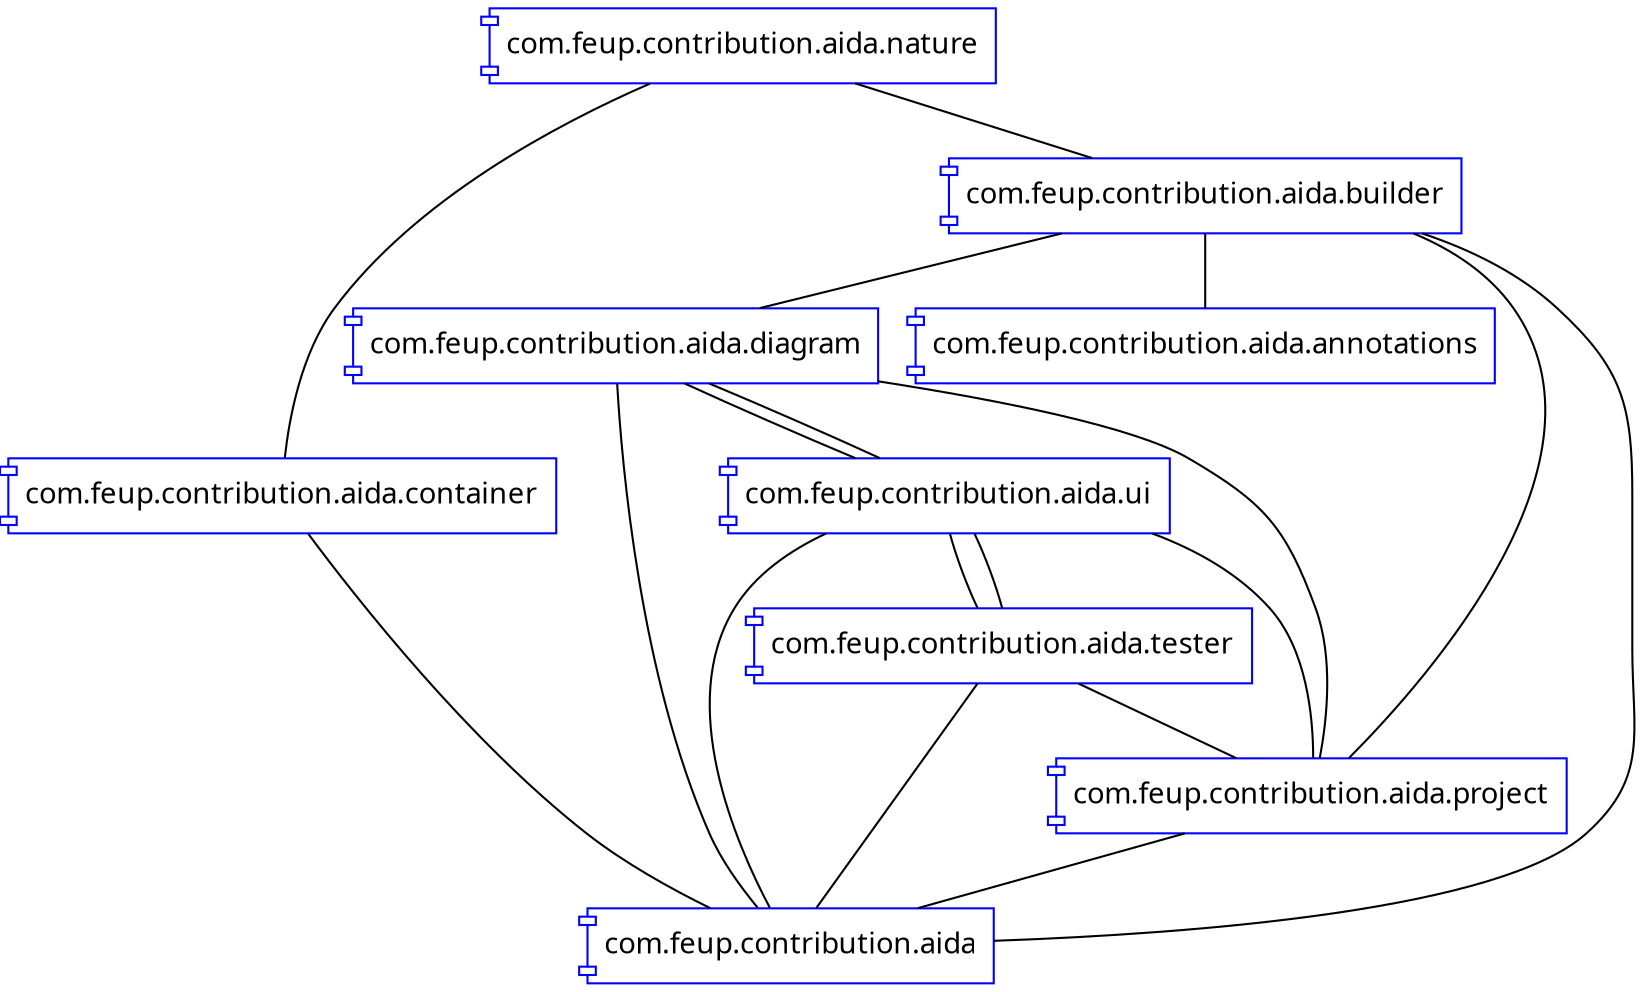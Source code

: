graph "druid" {
  node [ fontname = "Trebuchet", label = "\N"]
  node [ shape = "component", color = "blue"]
    "com.feup.contribution.aida.project" [label="com.feup.contribution.aida.project"]
    "com.feup.contribution.aida.diagram" [label="com.feup.contribution.aida.diagram"]
    "com.feup.contribution.aida.annotations" [label="com.feup.contribution.aida.annotations"]
    "com.feup.contribution.aida.nature" [label="com.feup.contribution.aida.nature"]
    "com.feup.contribution.aida.ui" [label="com.feup.contribution.aida.ui"]
    "com.feup.contribution.aida" [label="com.feup.contribution.aida"]
    "com.feup.contribution.aida.container" [label="com.feup.contribution.aida.container"]
    "com.feup.contribution.aida.tester" [label="com.feup.contribution.aida.tester"]
    "com.feup.contribution.aida.builder" [label="com.feup.contribution.aida.builder"]
  edge [ color = "black", arrowhead="ovee" ]
    "com.feup.contribution.aida.project" -- "com.feup.contribution.aida"
    "com.feup.contribution.aida.diagram" -- "com.feup.contribution.aida.project"
    "com.feup.contribution.aida.diagram" -- "com.feup.contribution.aida"
    "com.feup.contribution.aida.diagram" -- "com.feup.contribution.aida.ui"
    "com.feup.contribution.aida.nature" -- "com.feup.contribution.aida.builder"
    "com.feup.contribution.aida.nature" -- "com.feup.contribution.aida.container"
    "com.feup.contribution.aida.ui" -- "com.feup.contribution.aida.project"
    "com.feup.contribution.aida.ui" -- "com.feup.contribution.aida.diagram"
    "com.feup.contribution.aida.ui" -- "com.feup.contribution.aida"
    "com.feup.contribution.aida.ui" -- "com.feup.contribution.aida.tester"
    "com.feup.contribution.aida.container" -- "com.feup.contribution.aida"
    "com.feup.contribution.aida.tester" -- "com.feup.contribution.aida.project"
    "com.feup.contribution.aida.tester" -- "com.feup.contribution.aida"
    "com.feup.contribution.aida.tester" -- "com.feup.contribution.aida.ui"
    "com.feup.contribution.aida.builder" -- "com.feup.contribution.aida.project"
    "com.feup.contribution.aida.builder" -- "com.feup.contribution.aida.diagram"
    "com.feup.contribution.aida.builder" -- "com.feup.contribution.aida"
    "com.feup.contribution.aida.builder" -- "com.feup.contribution.aida.annotations"
}
